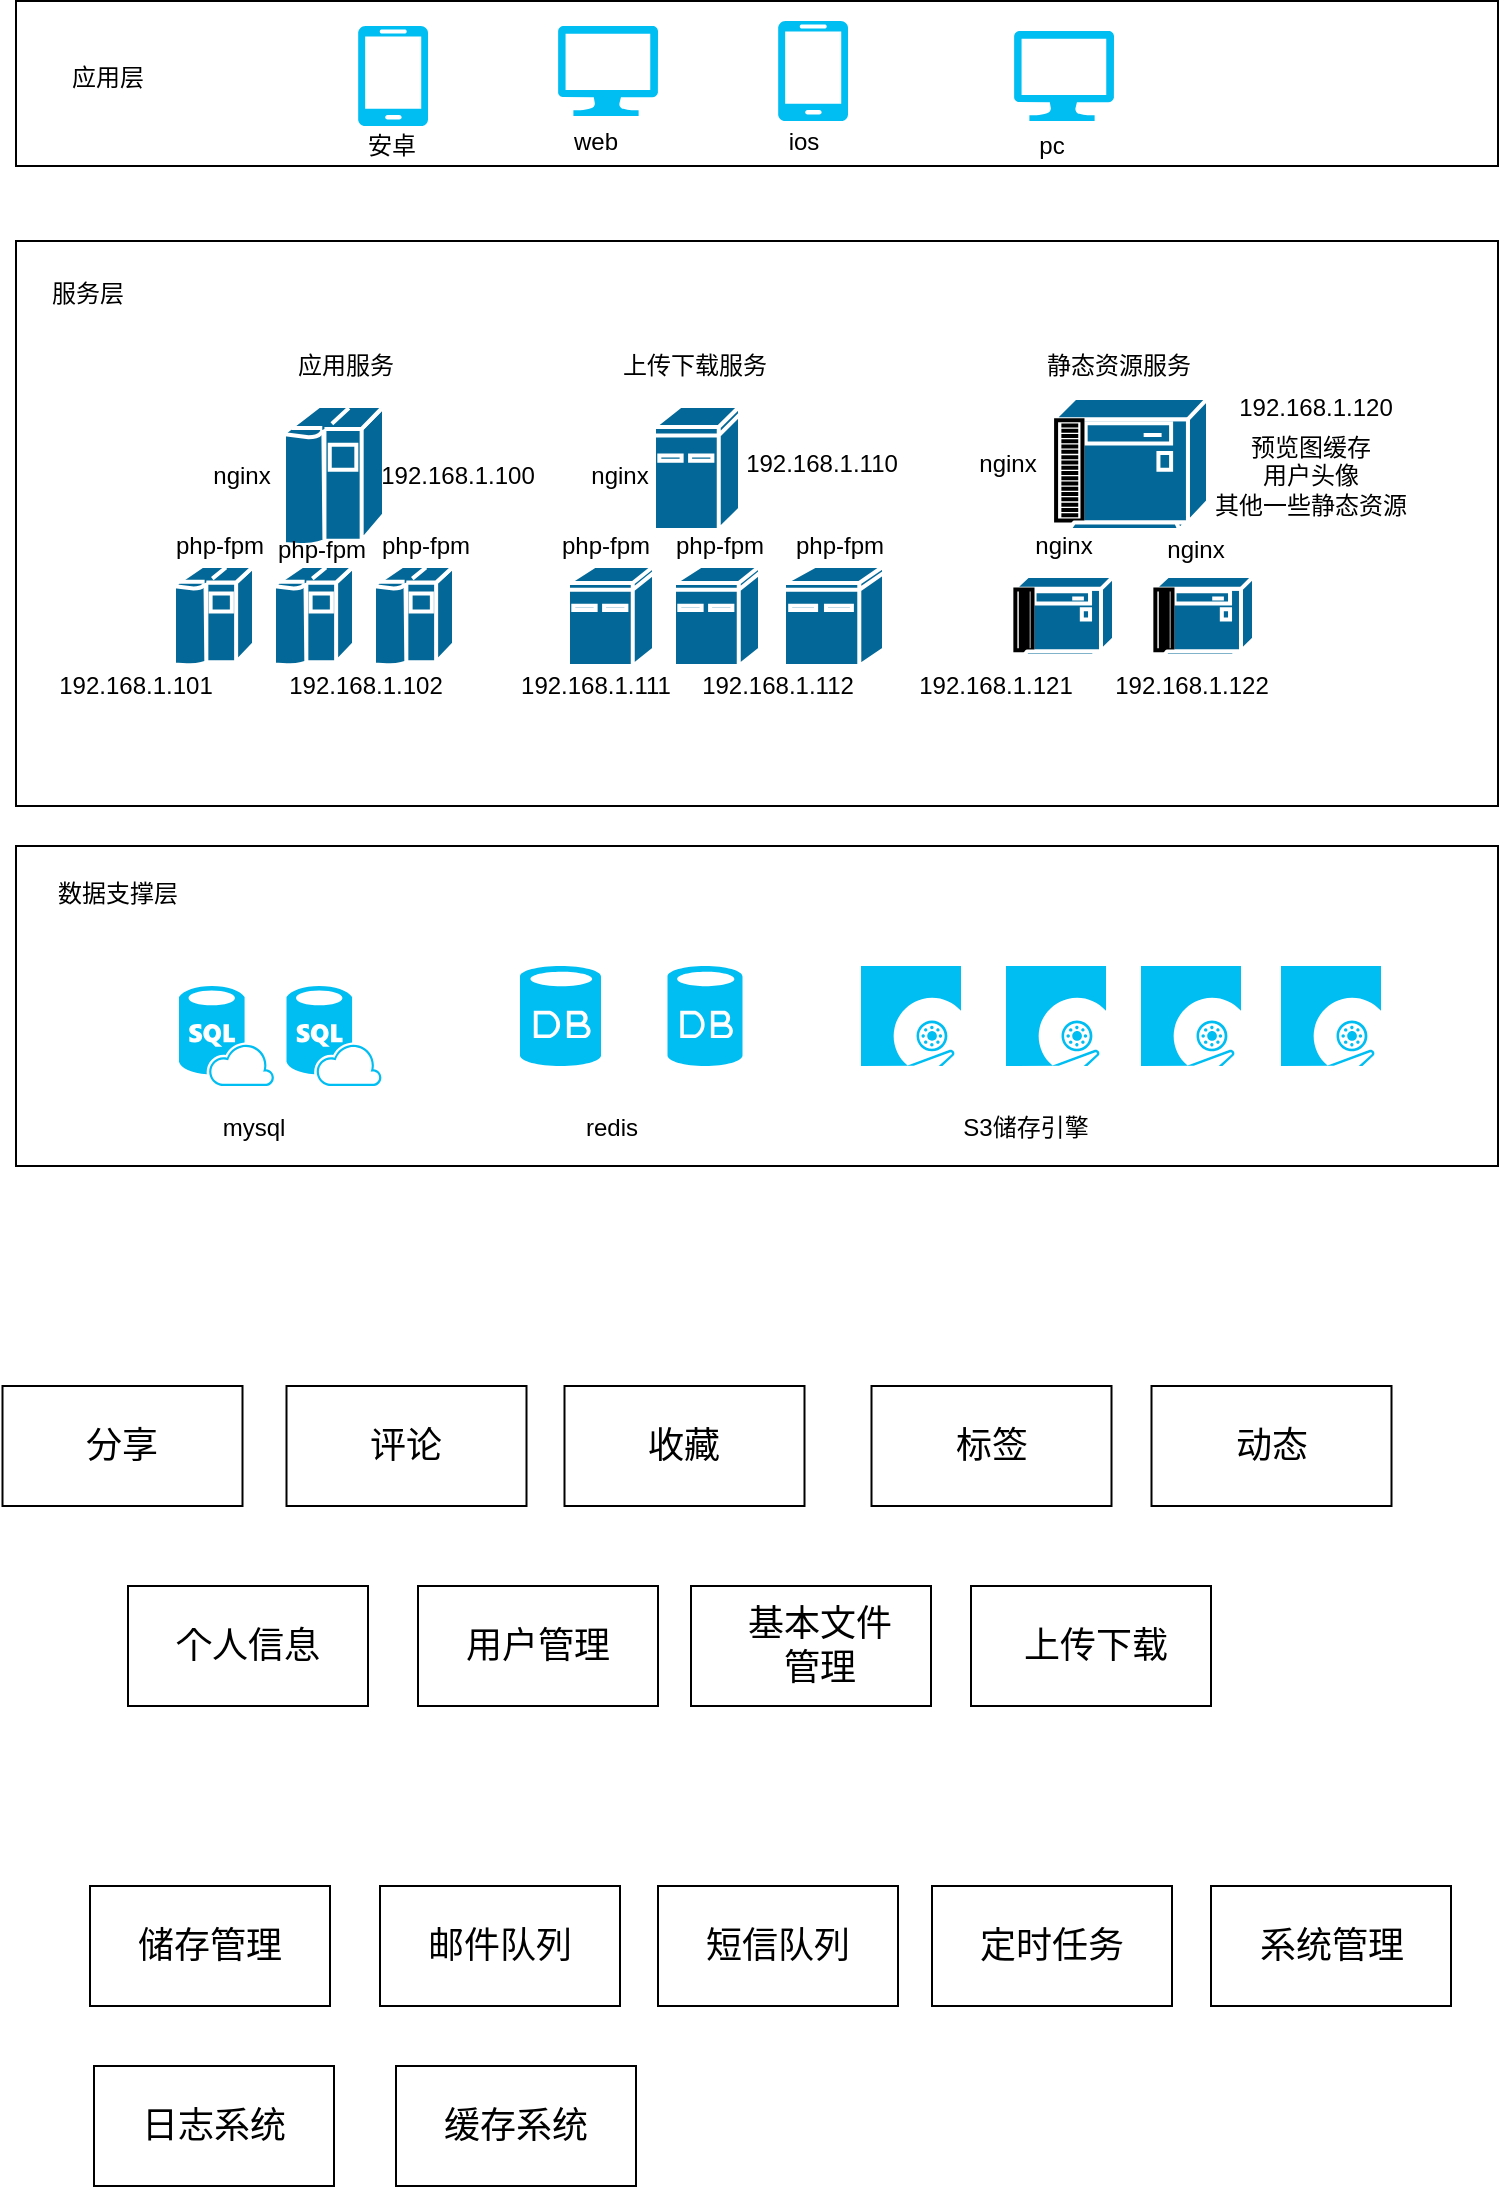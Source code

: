 <mxfile version="12.4.9" type="github">
  <diagram id="QiGTYNl4N9ceNPrgLzq6" name="第 1 页">
    <mxGraphModel dx="1407" dy="733" grid="1" gridSize="10" guides="1" tooltips="1" connect="1" arrows="1" fold="1" page="1" pageScale="1" pageWidth="827" pageHeight="1169" math="0" shadow="0">
      <root>
        <mxCell id="0"/>
        <mxCell id="1" parent="0"/>
        <mxCell id="1fBcFO8rb7ZJvFcUv1nq-8" value="" style="rounded=0;whiteSpace=wrap;html=1;" vertex="1" parent="1">
          <mxGeometry x="49" y="450" width="741" height="160" as="geometry"/>
        </mxCell>
        <mxCell id="1fBcFO8rb7ZJvFcUv1nq-3" value="" style="rounded=0;whiteSpace=wrap;html=1;" vertex="1" parent="1">
          <mxGeometry x="49" y="147.5" width="741" height="282.5" as="geometry"/>
        </mxCell>
        <mxCell id="1fBcFO8rb7ZJvFcUv1nq-2" value="" style="rounded=0;whiteSpace=wrap;html=1;" vertex="1" parent="1">
          <mxGeometry x="49" y="27.5" width="741" height="82.5" as="geometry"/>
        </mxCell>
        <mxCell id="pDK3zzf52nW7GtSUq7cf-19" value="" style="verticalLabelPosition=bottom;html=1;verticalAlign=top;align=center;strokeColor=none;fillColor=#00BEF2;shape=mxgraph.azure.mobile;pointerEvents=1;" parent="1" vertex="1">
          <mxGeometry x="220" y="40" width="35" height="50" as="geometry"/>
        </mxCell>
        <mxCell id="pDK3zzf52nW7GtSUq7cf-22" value="" style="verticalLabelPosition=bottom;html=1;verticalAlign=top;align=center;strokeColor=none;fillColor=#00BEF2;shape=mxgraph.azure.computer;pointerEvents=1;" parent="1" vertex="1">
          <mxGeometry x="320" y="40" width="50" height="45" as="geometry"/>
        </mxCell>
        <mxCell id="pDK3zzf52nW7GtSUq7cf-23" value="" style="verticalLabelPosition=bottom;html=1;verticalAlign=top;align=center;strokeColor=none;fillColor=#00BEF2;shape=mxgraph.azure.mobile;pointerEvents=1;" parent="1" vertex="1">
          <mxGeometry x="430" y="37.5" width="35" height="50" as="geometry"/>
        </mxCell>
        <mxCell id="pDK3zzf52nW7GtSUq7cf-24" value="" style="verticalLabelPosition=bottom;html=1;verticalAlign=top;align=center;strokeColor=none;fillColor=#00BEF2;shape=mxgraph.azure.computer;pointerEvents=1;" parent="1" vertex="1">
          <mxGeometry x="548" y="42.5" width="50" height="45" as="geometry"/>
        </mxCell>
        <mxCell id="pDK3zzf52nW7GtSUq7cf-25" value="" style="shape=mxgraph.cisco.computers_and_peripherals.ibm_mainframe;html=1;pointerEvents=1;dashed=0;fillColor=#036897;strokeColor=#ffffff;strokeWidth=2;verticalLabelPosition=bottom;verticalAlign=top;align=center;outlineConnect=0;" parent="1" vertex="1">
          <mxGeometry x="183" y="230" width="50" height="70" as="geometry"/>
        </mxCell>
        <mxCell id="pDK3zzf52nW7GtSUq7cf-26" value="" style="shape=mxgraph.cisco.computers_and_peripherals.ibm_mini_as400;html=1;pointerEvents=1;dashed=0;fillColor=#036897;strokeColor=#ffffff;strokeWidth=2;verticalLabelPosition=bottom;verticalAlign=top;align=center;outlineConnect=0;" parent="1" vertex="1">
          <mxGeometry x="368" y="230" width="43" height="62" as="geometry"/>
        </mxCell>
        <mxCell id="pDK3zzf52nW7GtSUq7cf-27" value="" style="shape=mxgraph.cisco.controllers_and_modules.3x74_(floor)_cluster_controller;html=1;pointerEvents=1;dashed=0;fillColor=#036897;strokeColor=#ffffff;strokeWidth=2;verticalLabelPosition=bottom;verticalAlign=top;align=center;outlineConnect=0;" parent="1" vertex="1">
          <mxGeometry x="568" y="226" width="77" height="66" as="geometry"/>
        </mxCell>
        <mxCell id="pDK3zzf52nW7GtSUq7cf-33" value="" style="shape=mxgraph.cisco.computers_and_peripherals.ibm_mainframe;html=1;pointerEvents=1;dashed=0;fillColor=#036897;strokeColor=#ffffff;strokeWidth=2;verticalLabelPosition=bottom;verticalAlign=top;align=center;outlineConnect=0;" parent="1" vertex="1">
          <mxGeometry x="128" y="310" width="40" height="50" as="geometry"/>
        </mxCell>
        <mxCell id="pDK3zzf52nW7GtSUq7cf-34" value="" style="shape=mxgraph.cisco.computers_and_peripherals.ibm_mainframe;html=1;pointerEvents=1;dashed=0;fillColor=#036897;strokeColor=#ffffff;strokeWidth=2;verticalLabelPosition=bottom;verticalAlign=top;align=center;outlineConnect=0;" parent="1" vertex="1">
          <mxGeometry x="178" y="310" width="40" height="50" as="geometry"/>
        </mxCell>
        <mxCell id="pDK3zzf52nW7GtSUq7cf-35" value="" style="shape=mxgraph.cisco.computers_and_peripherals.ibm_mainframe;html=1;pointerEvents=1;dashed=0;fillColor=#036897;strokeColor=#ffffff;strokeWidth=2;verticalLabelPosition=bottom;verticalAlign=top;align=center;outlineConnect=0;" parent="1" vertex="1">
          <mxGeometry x="228" y="310" width="40" height="50" as="geometry"/>
        </mxCell>
        <mxCell id="pDK3zzf52nW7GtSUq7cf-38" value="" style="shape=mxgraph.cisco.computers_and_peripherals.ibm_mini_as400;html=1;pointerEvents=1;dashed=0;fillColor=#036897;strokeColor=#ffffff;strokeWidth=2;verticalLabelPosition=bottom;verticalAlign=top;align=center;outlineConnect=0;" parent="1" vertex="1">
          <mxGeometry x="325" y="310" width="43" height="50" as="geometry"/>
        </mxCell>
        <mxCell id="pDK3zzf52nW7GtSUq7cf-39" value="" style="shape=mxgraph.cisco.computers_and_peripherals.ibm_mini_as400;html=1;pointerEvents=1;dashed=0;fillColor=#036897;strokeColor=#ffffff;strokeWidth=2;verticalLabelPosition=bottom;verticalAlign=top;align=center;outlineConnect=0;" parent="1" vertex="1">
          <mxGeometry x="378" y="310" width="43" height="50" as="geometry"/>
        </mxCell>
        <mxCell id="pDK3zzf52nW7GtSUq7cf-40" value="" style="shape=mxgraph.cisco.computers_and_peripherals.ibm_mini_as400;html=1;pointerEvents=1;dashed=0;fillColor=#036897;strokeColor=#ffffff;strokeWidth=2;verticalLabelPosition=bottom;verticalAlign=top;align=center;outlineConnect=0;" parent="1" vertex="1">
          <mxGeometry x="433" y="310" width="50" height="50" as="geometry"/>
        </mxCell>
        <mxCell id="pDK3zzf52nW7GtSUq7cf-41" value="" style="shape=mxgraph.cisco.controllers_and_modules.3x74_(floor)_cluster_controller;html=1;pointerEvents=1;dashed=0;fillColor=#036897;strokeColor=#ffffff;strokeWidth=2;verticalLabelPosition=bottom;verticalAlign=top;align=center;outlineConnect=0;" parent="1" vertex="1">
          <mxGeometry x="548" y="315" width="50" height="40" as="geometry"/>
        </mxCell>
        <mxCell id="pDK3zzf52nW7GtSUq7cf-42" value="" style="shape=mxgraph.cisco.controllers_and_modules.3x74_(floor)_cluster_controller;html=1;pointerEvents=1;dashed=0;fillColor=#036897;strokeColor=#ffffff;strokeWidth=2;verticalLabelPosition=bottom;verticalAlign=top;align=center;outlineConnect=0;" parent="1" vertex="1">
          <mxGeometry x="618" y="315" width="50" height="40" as="geometry"/>
        </mxCell>
        <mxCell id="pDK3zzf52nW7GtSUq7cf-43" value="" style="verticalLabelPosition=bottom;html=1;verticalAlign=top;align=center;strokeColor=none;fillColor=#00BEF2;shape=mxgraph.azure.sql_database_sql_azure;" parent="1" vertex="1">
          <mxGeometry x="130.5" y="520" width="47.5" height="50" as="geometry"/>
        </mxCell>
        <mxCell id="pDK3zzf52nW7GtSUq7cf-44" value="" style="verticalLabelPosition=bottom;html=1;verticalAlign=top;align=center;strokeColor=none;fillColor=#00BEF2;shape=mxgraph.azure.operating_system_image;" parent="1" vertex="1">
          <mxGeometry x="471.5" y="510" width="50" height="50" as="geometry"/>
        </mxCell>
        <mxCell id="pDK3zzf52nW7GtSUq7cf-45" value="" style="verticalLabelPosition=bottom;html=1;verticalAlign=top;align=center;strokeColor=none;fillColor=#00BEF2;shape=mxgraph.azure.sql_database_sql_azure;" parent="1" vertex="1">
          <mxGeometry x="184.25" y="520" width="47.5" height="50" as="geometry"/>
        </mxCell>
        <mxCell id="pDK3zzf52nW7GtSUq7cf-46" value="" style="verticalLabelPosition=bottom;html=1;verticalAlign=top;align=center;strokeColor=none;fillColor=#00BEF2;shape=mxgraph.azure.database;" parent="1" vertex="1">
          <mxGeometry x="301" y="510" width="40.5" height="50" as="geometry"/>
        </mxCell>
        <mxCell id="pDK3zzf52nW7GtSUq7cf-47" value="" style="verticalLabelPosition=bottom;html=1;verticalAlign=top;align=center;strokeColor=none;fillColor=#00BEF2;shape=mxgraph.azure.database;" parent="1" vertex="1">
          <mxGeometry x="374.75" y="510" width="37.5" height="50" as="geometry"/>
        </mxCell>
        <mxCell id="DhgyCHtqx01L9qddXzzI-3" value="应用服务" style="text;html=1;strokeColor=none;fillColor=none;align=center;verticalAlign=middle;whiteSpace=wrap;rounded=0;" parent="1" vertex="1">
          <mxGeometry x="183" y="200" width="62" height="20" as="geometry"/>
        </mxCell>
        <mxCell id="DhgyCHtqx01L9qddXzzI-4" value="上传下载服务" style="text;html=1;strokeColor=none;fillColor=none;align=center;verticalAlign=middle;whiteSpace=wrap;rounded=0;" parent="1" vertex="1">
          <mxGeometry x="344" y="200" width="89" height="20" as="geometry"/>
        </mxCell>
        <mxCell id="DhgyCHtqx01L9qddXzzI-5" value="静态资源服务" style="text;html=1;strokeColor=none;fillColor=none;align=center;verticalAlign=middle;whiteSpace=wrap;rounded=0;" parent="1" vertex="1">
          <mxGeometry x="556" y="200" width="89" height="20" as="geometry"/>
        </mxCell>
        <mxCell id="DhgyCHtqx01L9qddXzzI-6" value="" style="verticalLabelPosition=bottom;html=1;verticalAlign=top;align=center;strokeColor=none;fillColor=#00BEF2;shape=mxgraph.azure.operating_system_image;" parent="1" vertex="1">
          <mxGeometry x="544" y="510" width="50" height="50" as="geometry"/>
        </mxCell>
        <mxCell id="DhgyCHtqx01L9qddXzzI-7" value="" style="verticalLabelPosition=bottom;html=1;verticalAlign=top;align=center;strokeColor=none;fillColor=#00BEF2;shape=mxgraph.azure.operating_system_image;" parent="1" vertex="1">
          <mxGeometry x="681.5" y="510" width="50" height="50" as="geometry"/>
        </mxCell>
        <mxCell id="DhgyCHtqx01L9qddXzzI-8" value="" style="verticalLabelPosition=bottom;html=1;verticalAlign=top;align=center;strokeColor=none;fillColor=#00BEF2;shape=mxgraph.azure.operating_system_image;" parent="1" vertex="1">
          <mxGeometry x="611.5" y="510" width="50" height="50" as="geometry"/>
        </mxCell>
        <mxCell id="DhgyCHtqx01L9qddXzzI-12" value="预览图缓存&lt;br&gt;用户头像&lt;br&gt;其他一些静态资源" style="text;html=1;strokeColor=none;fillColor=none;align=center;verticalAlign=middle;whiteSpace=wrap;rounded=0;" parent="1" vertex="1">
          <mxGeometry x="645" y="230" width="103" height="70" as="geometry"/>
        </mxCell>
        <mxCell id="DhgyCHtqx01L9qddXzzI-13" value="192.168.1.100" style="text;html=1;strokeColor=none;fillColor=none;align=center;verticalAlign=middle;whiteSpace=wrap;rounded=0;" parent="1" vertex="1">
          <mxGeometry x="239" y="255" width="62" height="20" as="geometry"/>
        </mxCell>
        <mxCell id="DhgyCHtqx01L9qddXzzI-14" value="192.168.1.101" style="text;html=1;strokeColor=none;fillColor=none;align=center;verticalAlign=middle;whiteSpace=wrap;rounded=0;" parent="1" vertex="1">
          <mxGeometry x="78" y="360" width="62" height="20" as="geometry"/>
        </mxCell>
        <mxCell id="DhgyCHtqx01L9qddXzzI-15" value="192.168.1.102" style="text;html=1;strokeColor=none;fillColor=none;align=center;verticalAlign=middle;whiteSpace=wrap;rounded=0;" parent="1" vertex="1">
          <mxGeometry x="193" y="360" width="62" height="20" as="geometry"/>
        </mxCell>
        <mxCell id="DhgyCHtqx01L9qddXzzI-17" value="192.168.1.111" style="text;html=1;strokeColor=none;fillColor=none;align=center;verticalAlign=middle;whiteSpace=wrap;rounded=0;" parent="1" vertex="1">
          <mxGeometry x="308" y="360" width="62" height="20" as="geometry"/>
        </mxCell>
        <mxCell id="DhgyCHtqx01L9qddXzzI-18" value="192.168.1.110" style="text;html=1;strokeColor=none;fillColor=none;align=center;verticalAlign=middle;whiteSpace=wrap;rounded=0;" parent="1" vertex="1">
          <mxGeometry x="421" y="249" width="62" height="20" as="geometry"/>
        </mxCell>
        <mxCell id="DhgyCHtqx01L9qddXzzI-19" value="192.168.1.112" style="text;html=1;strokeColor=none;fillColor=none;align=center;verticalAlign=middle;whiteSpace=wrap;rounded=0;" parent="1" vertex="1">
          <mxGeometry x="399" y="360" width="62" height="20" as="geometry"/>
        </mxCell>
        <mxCell id="DhgyCHtqx01L9qddXzzI-21" value="192.168.1.120" style="text;html=1;strokeColor=none;fillColor=none;align=center;verticalAlign=middle;whiteSpace=wrap;rounded=0;" parent="1" vertex="1">
          <mxGeometry x="668" y="220" width="62" height="21" as="geometry"/>
        </mxCell>
        <mxCell id="DhgyCHtqx01L9qddXzzI-22" value="192.168.1.121" style="text;html=1;strokeColor=none;fillColor=none;align=center;verticalAlign=middle;whiteSpace=wrap;rounded=0;" parent="1" vertex="1">
          <mxGeometry x="508" y="350" width="62" height="40" as="geometry"/>
        </mxCell>
        <mxCell id="DhgyCHtqx01L9qddXzzI-23" value="192.168.1.122" style="text;html=1;strokeColor=none;fillColor=none;align=center;verticalAlign=middle;whiteSpace=wrap;rounded=0;" parent="1" vertex="1">
          <mxGeometry x="606" y="350" width="62" height="40" as="geometry"/>
        </mxCell>
        <mxCell id="1fBcFO8rb7ZJvFcUv1nq-6" value="应用层" style="text;html=1;strokeColor=none;fillColor=none;align=center;verticalAlign=middle;whiteSpace=wrap;rounded=0;" vertex="1" parent="1">
          <mxGeometry x="70" y="52.5" width="50" height="27.5" as="geometry"/>
        </mxCell>
        <mxCell id="1fBcFO8rb7ZJvFcUv1nq-7" value="服务层" style="text;html=1;strokeColor=none;fillColor=none;align=center;verticalAlign=middle;whiteSpace=wrap;rounded=0;" vertex="1" parent="1">
          <mxGeometry x="60" y="160" width="50" height="27.5" as="geometry"/>
        </mxCell>
        <mxCell id="1fBcFO8rb7ZJvFcUv1nq-9" value="数据支撑层" style="text;html=1;strokeColor=none;fillColor=none;align=center;verticalAlign=middle;whiteSpace=wrap;rounded=0;" vertex="1" parent="1">
          <mxGeometry x="60" y="460" width="80" height="27.5" as="geometry"/>
        </mxCell>
        <mxCell id="1fBcFO8rb7ZJvFcUv1nq-10" value="mysql" style="text;html=1;strokeColor=none;fillColor=none;align=center;verticalAlign=middle;whiteSpace=wrap;rounded=0;" vertex="1" parent="1">
          <mxGeometry x="128" y="577.5" width="80" height="27.5" as="geometry"/>
        </mxCell>
        <mxCell id="1fBcFO8rb7ZJvFcUv1nq-11" value="redis" style="text;html=1;strokeColor=none;fillColor=none;align=center;verticalAlign=middle;whiteSpace=wrap;rounded=0;" vertex="1" parent="1">
          <mxGeometry x="306.5" y="577.5" width="80" height="27.5" as="geometry"/>
        </mxCell>
        <mxCell id="1fBcFO8rb7ZJvFcUv1nq-12" value="S3储存引擎" style="text;html=1;strokeColor=none;fillColor=none;align=center;verticalAlign=middle;whiteSpace=wrap;rounded=0;" vertex="1" parent="1">
          <mxGeometry x="514" y="577.5" width="80" height="27.5" as="geometry"/>
        </mxCell>
        <mxCell id="1fBcFO8rb7ZJvFcUv1nq-13" value="安卓" style="text;html=1;strokeColor=none;fillColor=none;align=center;verticalAlign=middle;whiteSpace=wrap;rounded=0;" vertex="1" parent="1">
          <mxGeometry x="206" y="90" width="62" height="20" as="geometry"/>
        </mxCell>
        <mxCell id="1fBcFO8rb7ZJvFcUv1nq-14" value="ios" style="text;html=1;strokeColor=none;fillColor=none;align=center;verticalAlign=middle;whiteSpace=wrap;rounded=0;" vertex="1" parent="1">
          <mxGeometry x="412.25" y="87.5" width="62" height="20" as="geometry"/>
        </mxCell>
        <mxCell id="1fBcFO8rb7ZJvFcUv1nq-15" value="web" style="text;html=1;strokeColor=none;fillColor=none;align=center;verticalAlign=middle;whiteSpace=wrap;rounded=0;" vertex="1" parent="1">
          <mxGeometry x="308" y="87.5" width="62" height="20" as="geometry"/>
        </mxCell>
        <mxCell id="1fBcFO8rb7ZJvFcUv1nq-16" value="pc" style="text;html=1;strokeColor=none;fillColor=none;align=center;verticalAlign=middle;whiteSpace=wrap;rounded=0;" vertex="1" parent="1">
          <mxGeometry x="536" y="90" width="62" height="20" as="geometry"/>
        </mxCell>
        <mxCell id="1fBcFO8rb7ZJvFcUv1nq-17" value="" style="rounded=0;whiteSpace=wrap;html=1;" vertex="1" parent="1">
          <mxGeometry x="250" y="820" width="120" height="60" as="geometry"/>
        </mxCell>
        <mxCell id="1fBcFO8rb7ZJvFcUv1nq-18" value="&lt;font style=&quot;font-size: 18px&quot;&gt;用户管理&lt;/font&gt;" style="text;html=1;strokeColor=none;fillColor=none;align=center;verticalAlign=middle;whiteSpace=wrap;rounded=0;" vertex="1" parent="1">
          <mxGeometry x="269" y="840" width="82" height="20" as="geometry"/>
        </mxCell>
        <mxCell id="1fBcFO8rb7ZJvFcUv1nq-22" value="" style="rounded=0;whiteSpace=wrap;html=1;" vertex="1" parent="1">
          <mxGeometry x="646.5" y="970" width="120" height="60" as="geometry"/>
        </mxCell>
        <mxCell id="1fBcFO8rb7ZJvFcUv1nq-23" value="&lt;font style=&quot;font-size: 18px&quot;&gt;系统管理&lt;/font&gt;" style="text;html=1;strokeColor=none;fillColor=none;align=center;verticalAlign=middle;whiteSpace=wrap;rounded=0;" vertex="1" parent="1">
          <mxGeometry x="665.5" y="990" width="82" height="20" as="geometry"/>
        </mxCell>
        <mxCell id="1fBcFO8rb7ZJvFcUv1nq-24" value="" style="rounded=0;whiteSpace=wrap;html=1;" vertex="1" parent="1">
          <mxGeometry x="86" y="970" width="120" height="60" as="geometry"/>
        </mxCell>
        <mxCell id="1fBcFO8rb7ZJvFcUv1nq-25" value="&lt;font style=&quot;font-size: 18px&quot;&gt;储存管理&lt;/font&gt;" style="text;html=1;strokeColor=none;fillColor=none;align=center;verticalAlign=middle;whiteSpace=wrap;rounded=0;" vertex="1" parent="1">
          <mxGeometry x="105" y="990" width="82" height="20" as="geometry"/>
        </mxCell>
        <mxCell id="1fBcFO8rb7ZJvFcUv1nq-27" value="" style="rounded=0;whiteSpace=wrap;html=1;" vertex="1" parent="1">
          <mxGeometry x="231" y="970" width="120" height="60" as="geometry"/>
        </mxCell>
        <mxCell id="1fBcFO8rb7ZJvFcUv1nq-28" value="&lt;font style=&quot;font-size: 18px&quot;&gt;邮件队列&lt;/font&gt;" style="text;html=1;strokeColor=none;fillColor=none;align=center;verticalAlign=middle;whiteSpace=wrap;rounded=0;" vertex="1" parent="1">
          <mxGeometry x="250" y="990" width="82" height="20" as="geometry"/>
        </mxCell>
        <mxCell id="1fBcFO8rb7ZJvFcUv1nq-29" value="" style="rounded=0;whiteSpace=wrap;html=1;" vertex="1" parent="1">
          <mxGeometry x="370" y="970" width="120" height="60" as="geometry"/>
        </mxCell>
        <mxCell id="1fBcFO8rb7ZJvFcUv1nq-30" value="&lt;span style=&quot;font-size: 18px&quot;&gt;短信队列&lt;/span&gt;" style="text;html=1;strokeColor=none;fillColor=none;align=center;verticalAlign=middle;whiteSpace=wrap;rounded=0;" vertex="1" parent="1">
          <mxGeometry x="389" y="990" width="82" height="20" as="geometry"/>
        </mxCell>
        <mxCell id="1fBcFO8rb7ZJvFcUv1nq-31" value="" style="rounded=0;whiteSpace=wrap;html=1;" vertex="1" parent="1">
          <mxGeometry x="507" y="970" width="120" height="60" as="geometry"/>
        </mxCell>
        <mxCell id="1fBcFO8rb7ZJvFcUv1nq-32" value="&lt;span style=&quot;font-size: 18px&quot;&gt;定时任务&lt;/span&gt;" style="text;html=1;strokeColor=none;fillColor=none;align=center;verticalAlign=middle;whiteSpace=wrap;rounded=0;" vertex="1" parent="1">
          <mxGeometry x="526" y="990" width="82" height="20" as="geometry"/>
        </mxCell>
        <mxCell id="1fBcFO8rb7ZJvFcUv1nq-33" value="" style="rounded=0;whiteSpace=wrap;html=1;" vertex="1" parent="1">
          <mxGeometry x="386.5" y="820" width="120" height="60" as="geometry"/>
        </mxCell>
        <mxCell id="1fBcFO8rb7ZJvFcUv1nq-34" value="&lt;font style=&quot;font-size: 18px&quot;&gt;基本文件管理&lt;/font&gt;" style="text;html=1;strokeColor=none;fillColor=none;align=center;verticalAlign=middle;whiteSpace=wrap;rounded=0;" vertex="1" parent="1">
          <mxGeometry x="409.5" y="840" width="82" height="20" as="geometry"/>
        </mxCell>
        <mxCell id="1fBcFO8rb7ZJvFcUv1nq-35" value="" style="rounded=0;whiteSpace=wrap;html=1;" vertex="1" parent="1">
          <mxGeometry x="526.5" y="820" width="120" height="60" as="geometry"/>
        </mxCell>
        <mxCell id="1fBcFO8rb7ZJvFcUv1nq-36" value="&lt;font style=&quot;font-size: 18px&quot;&gt;上传下载&lt;/font&gt;" style="text;html=1;strokeColor=none;fillColor=none;align=center;verticalAlign=middle;whiteSpace=wrap;rounded=0;" vertex="1" parent="1">
          <mxGeometry x="548" y="840" width="82" height="20" as="geometry"/>
        </mxCell>
        <mxCell id="1fBcFO8rb7ZJvFcUv1nq-37" value="" style="rounded=0;whiteSpace=wrap;html=1;" vertex="1" parent="1">
          <mxGeometry x="42.25" y="720" width="120" height="60" as="geometry"/>
        </mxCell>
        <mxCell id="1fBcFO8rb7ZJvFcUv1nq-38" value="&lt;font style=&quot;font-size: 18px&quot;&gt;分享&lt;/font&gt;" style="text;html=1;strokeColor=none;fillColor=none;align=center;verticalAlign=middle;whiteSpace=wrap;rounded=0;" vertex="1" parent="1">
          <mxGeometry x="61.25" y="740" width="82" height="20" as="geometry"/>
        </mxCell>
        <mxCell id="1fBcFO8rb7ZJvFcUv1nq-39" value="" style="rounded=0;whiteSpace=wrap;html=1;" vertex="1" parent="1">
          <mxGeometry x="105" y="820" width="120" height="60" as="geometry"/>
        </mxCell>
        <mxCell id="1fBcFO8rb7ZJvFcUv1nq-40" value="&lt;font style=&quot;font-size: 18px&quot;&gt;个人信息&lt;/font&gt;" style="text;html=1;strokeColor=none;fillColor=none;align=center;verticalAlign=middle;whiteSpace=wrap;rounded=0;" vertex="1" parent="1">
          <mxGeometry x="124" y="840" width="82" height="20" as="geometry"/>
        </mxCell>
        <mxCell id="1fBcFO8rb7ZJvFcUv1nq-41" value="" style="rounded=0;whiteSpace=wrap;html=1;" vertex="1" parent="1">
          <mxGeometry x="184.25" y="720" width="120" height="60" as="geometry"/>
        </mxCell>
        <mxCell id="1fBcFO8rb7ZJvFcUv1nq-42" value="&lt;font style=&quot;font-size: 18px&quot;&gt;评论&lt;/font&gt;" style="text;html=1;strokeColor=none;fillColor=none;align=center;verticalAlign=middle;whiteSpace=wrap;rounded=0;" vertex="1" parent="1">
          <mxGeometry x="203.25" y="740" width="82" height="20" as="geometry"/>
        </mxCell>
        <mxCell id="1fBcFO8rb7ZJvFcUv1nq-43" value="" style="rounded=0;whiteSpace=wrap;html=1;" vertex="1" parent="1">
          <mxGeometry x="323.25" y="720" width="120" height="60" as="geometry"/>
        </mxCell>
        <mxCell id="1fBcFO8rb7ZJvFcUv1nq-44" value="&lt;font style=&quot;font-size: 18px&quot;&gt;收藏&lt;/font&gt;" style="text;html=1;strokeColor=none;fillColor=none;align=center;verticalAlign=middle;whiteSpace=wrap;rounded=0;" vertex="1" parent="1">
          <mxGeometry x="342.25" y="740" width="82" height="20" as="geometry"/>
        </mxCell>
        <mxCell id="1fBcFO8rb7ZJvFcUv1nq-45" value="" style="rounded=0;whiteSpace=wrap;html=1;" vertex="1" parent="1">
          <mxGeometry x="476.75" y="720" width="120" height="60" as="geometry"/>
        </mxCell>
        <mxCell id="1fBcFO8rb7ZJvFcUv1nq-46" value="&lt;font style=&quot;font-size: 18px&quot;&gt;标签&lt;/font&gt;" style="text;html=1;strokeColor=none;fillColor=none;align=center;verticalAlign=middle;whiteSpace=wrap;rounded=0;" vertex="1" parent="1">
          <mxGeometry x="495.75" y="740" width="82" height="20" as="geometry"/>
        </mxCell>
        <mxCell id="1fBcFO8rb7ZJvFcUv1nq-47" value="" style="rounded=0;whiteSpace=wrap;html=1;" vertex="1" parent="1">
          <mxGeometry x="616.75" y="720" width="120" height="60" as="geometry"/>
        </mxCell>
        <mxCell id="1fBcFO8rb7ZJvFcUv1nq-48" value="&lt;font style=&quot;font-size: 18px&quot;&gt;动态&lt;/font&gt;" style="text;html=1;strokeColor=none;fillColor=none;align=center;verticalAlign=middle;whiteSpace=wrap;rounded=0;" vertex="1" parent="1">
          <mxGeometry x="635.75" y="740" width="82" height="20" as="geometry"/>
        </mxCell>
        <mxCell id="1fBcFO8rb7ZJvFcUv1nq-49" value="" style="rounded=0;whiteSpace=wrap;html=1;" vertex="1" parent="1">
          <mxGeometry x="88" y="1060" width="120" height="60" as="geometry"/>
        </mxCell>
        <mxCell id="1fBcFO8rb7ZJvFcUv1nq-50" value="&lt;font style=&quot;font-size: 18px&quot;&gt;日志系统&lt;/font&gt;" style="text;html=1;strokeColor=none;fillColor=none;align=center;verticalAlign=middle;whiteSpace=wrap;rounded=0;" vertex="1" parent="1">
          <mxGeometry x="107" y="1080" width="82" height="20" as="geometry"/>
        </mxCell>
        <mxCell id="1fBcFO8rb7ZJvFcUv1nq-51" value="nginx" style="text;html=1;strokeColor=none;fillColor=none;align=center;verticalAlign=middle;whiteSpace=wrap;rounded=0;" vertex="1" parent="1">
          <mxGeometry x="130.5" y="255" width="62" height="20" as="geometry"/>
        </mxCell>
        <mxCell id="1fBcFO8rb7ZJvFcUv1nq-53" value="php-fpm" style="text;html=1;strokeColor=none;fillColor=none;align=center;verticalAlign=middle;whiteSpace=wrap;rounded=0;" vertex="1" parent="1">
          <mxGeometry x="120" y="290" width="62" height="20" as="geometry"/>
        </mxCell>
        <mxCell id="1fBcFO8rb7ZJvFcUv1nq-54" value="php-fpm" style="text;html=1;strokeColor=none;fillColor=none;align=center;verticalAlign=middle;whiteSpace=wrap;rounded=0;" vertex="1" parent="1">
          <mxGeometry x="171" y="292" width="62" height="20" as="geometry"/>
        </mxCell>
        <mxCell id="1fBcFO8rb7ZJvFcUv1nq-55" value="php-fpm" style="text;html=1;strokeColor=none;fillColor=none;align=center;verticalAlign=middle;whiteSpace=wrap;rounded=0;" vertex="1" parent="1">
          <mxGeometry x="223" y="290" width="62" height="20" as="geometry"/>
        </mxCell>
        <mxCell id="1fBcFO8rb7ZJvFcUv1nq-56" value="php-fpm" style="text;html=1;strokeColor=none;fillColor=none;align=center;verticalAlign=middle;whiteSpace=wrap;rounded=0;" vertex="1" parent="1">
          <mxGeometry x="312.75" y="290" width="62" height="20" as="geometry"/>
        </mxCell>
        <mxCell id="1fBcFO8rb7ZJvFcUv1nq-57" value="php-fpm" style="text;html=1;strokeColor=none;fillColor=none;align=center;verticalAlign=middle;whiteSpace=wrap;rounded=0;" vertex="1" parent="1">
          <mxGeometry x="370" y="290" width="62" height="20" as="geometry"/>
        </mxCell>
        <mxCell id="1fBcFO8rb7ZJvFcUv1nq-58" value="php-fpm" style="text;html=1;strokeColor=none;fillColor=none;align=center;verticalAlign=middle;whiteSpace=wrap;rounded=0;" vertex="1" parent="1">
          <mxGeometry x="430" y="290" width="62" height="20" as="geometry"/>
        </mxCell>
        <mxCell id="1fBcFO8rb7ZJvFcUv1nq-59" value="nginx" style="text;html=1;strokeColor=none;fillColor=none;align=center;verticalAlign=middle;whiteSpace=wrap;rounded=0;" vertex="1" parent="1">
          <mxGeometry x="320" y="255" width="62" height="20" as="geometry"/>
        </mxCell>
        <mxCell id="1fBcFO8rb7ZJvFcUv1nq-60" value="nginx" style="text;html=1;strokeColor=none;fillColor=none;align=center;verticalAlign=middle;whiteSpace=wrap;rounded=0;" vertex="1" parent="1">
          <mxGeometry x="514" y="249" width="62" height="20" as="geometry"/>
        </mxCell>
        <mxCell id="1fBcFO8rb7ZJvFcUv1nq-61" value="nginx" style="text;html=1;strokeColor=none;fillColor=none;align=center;verticalAlign=middle;whiteSpace=wrap;rounded=0;" vertex="1" parent="1">
          <mxGeometry x="542" y="290" width="62" height="20" as="geometry"/>
        </mxCell>
        <mxCell id="1fBcFO8rb7ZJvFcUv1nq-62" value="nginx" style="text;html=1;strokeColor=none;fillColor=none;align=center;verticalAlign=middle;whiteSpace=wrap;rounded=0;" vertex="1" parent="1">
          <mxGeometry x="608" y="292" width="62" height="20" as="geometry"/>
        </mxCell>
        <mxCell id="1fBcFO8rb7ZJvFcUv1nq-65" value="" style="rounded=0;whiteSpace=wrap;html=1;" vertex="1" parent="1">
          <mxGeometry x="239" y="1060" width="120" height="60" as="geometry"/>
        </mxCell>
        <mxCell id="1fBcFO8rb7ZJvFcUv1nq-66" value="&lt;font style=&quot;font-size: 18px&quot;&gt;缓存系统&lt;/font&gt;" style="text;html=1;strokeColor=none;fillColor=none;align=center;verticalAlign=middle;whiteSpace=wrap;rounded=0;" vertex="1" parent="1">
          <mxGeometry x="258" y="1080" width="82" height="20" as="geometry"/>
        </mxCell>
      </root>
    </mxGraphModel>
  </diagram>
</mxfile>
